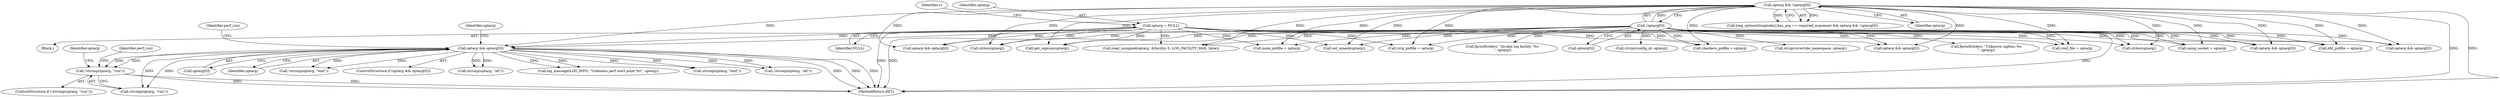 digraph "0_keepalived_c6247a9ef2c7b33244ab1d3aa5d629ec49f0a067_2@API" {
"1000613" [label="(Call,!strcmp(optarg, \"run\"))"];
"1000606" [label="(Call,optarg && optarg[0])"];
"1000180" [label="(Call,optarg && !optarg[0])"];
"1000182" [label="(Call,!optarg[0])"];
"1000190" [label="(Call,optarg = NULL)"];
"1000605" [label="(ControlStructure,if (optarg && optarg[0]))"];
"1000190" [label="(Call,optarg = NULL)"];
"1000452" [label="(Call,conf_file = optarg)"];
"1000194" [label="(Identifier,c)"];
"1000613" [label="(Call,!strcmp(optarg, \"run\"))"];
"1000192" [label="(Identifier,NULL)"];
"1000645" [label="(Identifier,perf_run)"];
"1000499" [label="(Call,bfd_pidfile = optarg)"];
"1000651" [label="(Call,optarg && optarg[0])"];
"1000745" [label="(MethodReturn,RET)"];
"1000542" [label="(Call,strlen(optarg))"];
"1000608" [label="(Call,optarg[0])"];
"1000186" [label="(Block,)"];
"1000509" [label="(Call,snmp_socket = optarg)"];
"1000623" [label="(Call,strcmp(optarg, \"all\"))"];
"1000632" [label="(Call,strcmp(optarg, \"end\"))"];
"1000354" [label="(Call,optarg && optarg[0])"];
"1000182" [label="(Call,!optarg[0])"];
"1000622" [label="(Call,!strcmp(optarg, \"all\"))"];
"1000335" [label="(Call,fprintf(stderr, \"Invalid log facility '%s'\n\", optarg))"];
"1000191" [label="(Identifier,optarg)"];
"1000606" [label="(Call,optarg && optarg[0])"];
"1000618" [label="(Identifier,perf_run)"];
"1000183" [label="(Call,optarg[0])"];
"1000615" [label="(Identifier,optarg)"];
"1000410" [label="(Call,optarg && optarg[0])"];
"1000559" [label="(Call,strcpy(config_id, optarg))"];
"1000566" [label="(Call,get_signum(optarg))"];
"1000328" [label="(Call,read_unsigned(optarg, &facility, 0, LOG_FACILITY_MAX, false))"];
"1000478" [label="(Call,main_pidfile = optarg)"];
"1000614" [label="(Call,strcmp(optarg, \"run\"))"];
"1000384" [label="(Call,set_umask(optarg))"];
"1000639" [label="(Call,log_message(LOG_INFO, \"Unknown perf start point %s\", optarg))"];
"1000494" [label="(Call,vrrp_pidfile = optarg)"];
"1000483" [label="(Call,checkers_pidfile = optarg)"];
"1000518" [label="(Call,optarg && optarg[0])"];
"1000624" [label="(Identifier,optarg)"];
"1000607" [label="(Identifier,optarg)"];
"1000180" [label="(Call,optarg && !optarg[0])"];
"1000556" [label="(Call,strlen(optarg))"];
"1000631" [label="(Call,!strcmp(optarg, \"end\"))"];
"1000545" [label="(Call,strcpy(override_namespace, optarg))"];
"1000574" [label="(Call,fprintf(stderr, \"Unknown sigfunc %s\n\", optarg))"];
"1000612" [label="(ControlStructure,if (!strcmp(optarg, \"run\")))"];
"1000172" [label="(Call,long_options[longindex].has_arg == required_argument && optarg && !optarg[0])"];
"1000181" [label="(Identifier,optarg)"];
"1000613" -> "1000612"  [label="AST: "];
"1000613" -> "1000614"  [label="CFG: "];
"1000614" -> "1000613"  [label="AST: "];
"1000618" -> "1000613"  [label="CFG: "];
"1000624" -> "1000613"  [label="CFG: "];
"1000613" -> "1000745"  [label="DDG: "];
"1000613" -> "1000745"  [label="DDG: "];
"1000606" -> "1000613"  [label="DDG: "];
"1000606" -> "1000613"  [label="DDG: "];
"1000606" -> "1000605"  [label="AST: "];
"1000606" -> "1000607"  [label="CFG: "];
"1000606" -> "1000608"  [label="CFG: "];
"1000607" -> "1000606"  [label="AST: "];
"1000608" -> "1000606"  [label="AST: "];
"1000615" -> "1000606"  [label="CFG: "];
"1000645" -> "1000606"  [label="CFG: "];
"1000606" -> "1000745"  [label="DDG: "];
"1000606" -> "1000745"  [label="DDG: "];
"1000606" -> "1000745"  [label="DDG: "];
"1000180" -> "1000606"  [label="DDG: "];
"1000190" -> "1000606"  [label="DDG: "];
"1000182" -> "1000606"  [label="DDG: "];
"1000606" -> "1000614"  [label="DDG: "];
"1000606" -> "1000614"  [label="DDG: "];
"1000606" -> "1000622"  [label="DDG: "];
"1000606" -> "1000622"  [label="DDG: "];
"1000606" -> "1000623"  [label="DDG: "];
"1000606" -> "1000623"  [label="DDG: "];
"1000606" -> "1000631"  [label="DDG: "];
"1000606" -> "1000631"  [label="DDG: "];
"1000606" -> "1000632"  [label="DDG: "];
"1000606" -> "1000632"  [label="DDG: "];
"1000606" -> "1000639"  [label="DDG: "];
"1000606" -> "1000639"  [label="DDG: "];
"1000180" -> "1000172"  [label="AST: "];
"1000180" -> "1000181"  [label="CFG: "];
"1000180" -> "1000182"  [label="CFG: "];
"1000181" -> "1000180"  [label="AST: "];
"1000182" -> "1000180"  [label="AST: "];
"1000172" -> "1000180"  [label="CFG: "];
"1000180" -> "1000745"  [label="DDG: "];
"1000180" -> "1000745"  [label="DDG: "];
"1000180" -> "1000172"  [label="DDG: "];
"1000180" -> "1000172"  [label="DDG: "];
"1000182" -> "1000180"  [label="DDG: "];
"1000180" -> "1000328"  [label="DDG: "];
"1000180" -> "1000354"  [label="DDG: "];
"1000180" -> "1000384"  [label="DDG: "];
"1000180" -> "1000410"  [label="DDG: "];
"1000180" -> "1000452"  [label="DDG: "];
"1000180" -> "1000478"  [label="DDG: "];
"1000180" -> "1000483"  [label="DDG: "];
"1000180" -> "1000494"  [label="DDG: "];
"1000180" -> "1000499"  [label="DDG: "];
"1000180" -> "1000509"  [label="DDG: "];
"1000180" -> "1000518"  [label="DDG: "];
"1000180" -> "1000542"  [label="DDG: "];
"1000180" -> "1000556"  [label="DDG: "];
"1000180" -> "1000566"  [label="DDG: "];
"1000180" -> "1000651"  [label="DDG: "];
"1000182" -> "1000183"  [label="CFG: "];
"1000183" -> "1000182"  [label="AST: "];
"1000182" -> "1000745"  [label="DDG: "];
"1000182" -> "1000328"  [label="DDG: "];
"1000182" -> "1000335"  [label="DDG: "];
"1000182" -> "1000354"  [label="DDG: "];
"1000182" -> "1000384"  [label="DDG: "];
"1000182" -> "1000410"  [label="DDG: "];
"1000182" -> "1000452"  [label="DDG: "];
"1000182" -> "1000478"  [label="DDG: "];
"1000182" -> "1000483"  [label="DDG: "];
"1000182" -> "1000494"  [label="DDG: "];
"1000182" -> "1000499"  [label="DDG: "];
"1000182" -> "1000509"  [label="DDG: "];
"1000182" -> "1000518"  [label="DDG: "];
"1000182" -> "1000542"  [label="DDG: "];
"1000182" -> "1000545"  [label="DDG: "];
"1000182" -> "1000556"  [label="DDG: "];
"1000182" -> "1000559"  [label="DDG: "];
"1000182" -> "1000566"  [label="DDG: "];
"1000182" -> "1000574"  [label="DDG: "];
"1000182" -> "1000651"  [label="DDG: "];
"1000190" -> "1000186"  [label="AST: "];
"1000190" -> "1000192"  [label="CFG: "];
"1000191" -> "1000190"  [label="AST: "];
"1000192" -> "1000190"  [label="AST: "];
"1000194" -> "1000190"  [label="CFG: "];
"1000190" -> "1000745"  [label="DDG: "];
"1000190" -> "1000745"  [label="DDG: "];
"1000190" -> "1000328"  [label="DDG: "];
"1000190" -> "1000354"  [label="DDG: "];
"1000190" -> "1000384"  [label="DDG: "];
"1000190" -> "1000410"  [label="DDG: "];
"1000190" -> "1000452"  [label="DDG: "];
"1000190" -> "1000478"  [label="DDG: "];
"1000190" -> "1000483"  [label="DDG: "];
"1000190" -> "1000494"  [label="DDG: "];
"1000190" -> "1000499"  [label="DDG: "];
"1000190" -> "1000509"  [label="DDG: "];
"1000190" -> "1000518"  [label="DDG: "];
"1000190" -> "1000542"  [label="DDG: "];
"1000190" -> "1000556"  [label="DDG: "];
"1000190" -> "1000566"  [label="DDG: "];
"1000190" -> "1000651"  [label="DDG: "];
}
